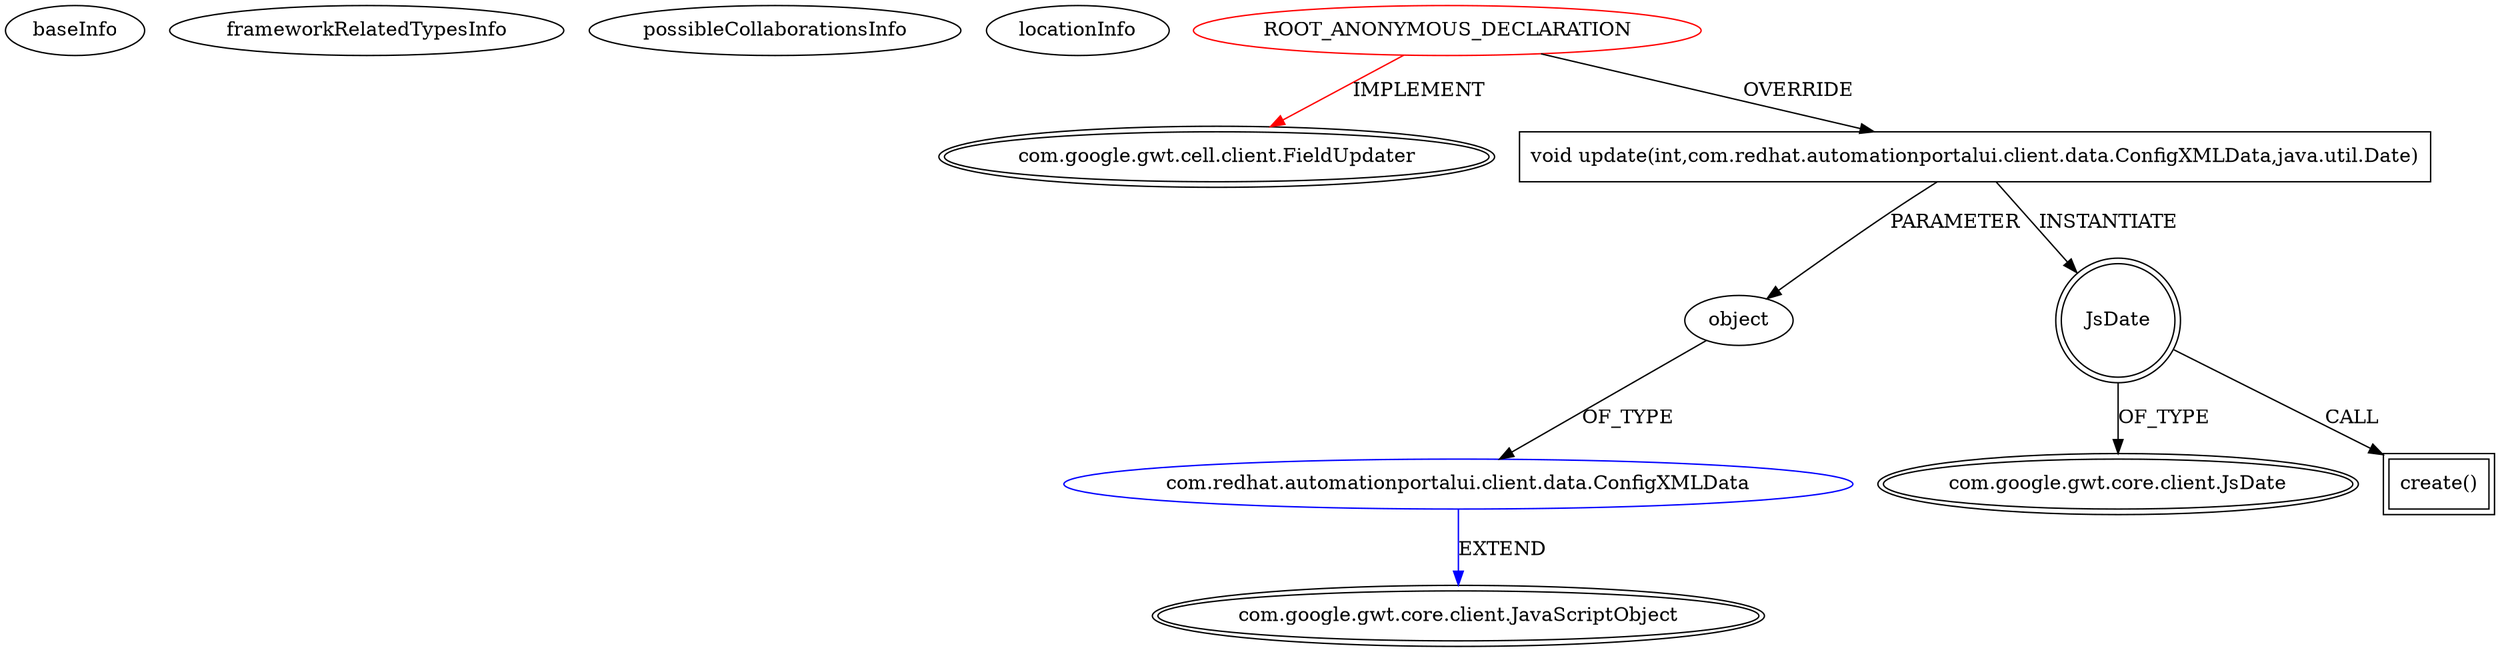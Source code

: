 digraph {
baseInfo[graphId=3729,category="extension_graph",isAnonymous=true,possibleRelation=true]
frameworkRelatedTypesInfo[0="com.google.gwt.cell.client.FieldUpdater"]
possibleCollaborationsInfo[0="3729~OVERRIDING_METHOD_DECLARATION-PARAMETER_DECLARATION-~com.google.gwt.cell.client.FieldUpdater ~com.google.gwt.core.client.JavaScriptObject ~true~false"]
locationInfo[projectName="mcasperson-Automation-Portal-UI",filePath="/mcasperson-Automation-Portal-UI/Automation-Portal-UI-master/src/com/redhat/automationportalui/client/pav/SVNStatsView.java",contextSignature="void display()",graphId="3729"]
0[label="ROOT_ANONYMOUS_DECLARATION",vertexType="ROOT_ANONYMOUS_DECLARATION",isFrameworkType=false,color=red]
1[label="com.google.gwt.cell.client.FieldUpdater",vertexType="FRAMEWORK_INTERFACE_TYPE",isFrameworkType=true,peripheries=2]
2[label="void update(int,com.redhat.automationportalui.client.data.ConfigXMLData,java.util.Date)",vertexType="OVERRIDING_METHOD_DECLARATION",isFrameworkType=false,shape=box]
3[label="object",vertexType="PARAMETER_DECLARATION",isFrameworkType=false]
4[label="com.redhat.automationportalui.client.data.ConfigXMLData",vertexType="REFERENCE_CLIENT_CLASS_DECLARATION",isFrameworkType=false,color=blue]
5[label="com.google.gwt.core.client.JavaScriptObject",vertexType="FRAMEWORK_CLASS_TYPE",isFrameworkType=true,peripheries=2]
6[label="JsDate",vertexType="VARIABLE_EXPRESION",isFrameworkType=true,peripheries=2,shape=circle]
8[label="com.google.gwt.core.client.JsDate",vertexType="FRAMEWORK_CLASS_TYPE",isFrameworkType=true,peripheries=2]
7[label="create()",vertexType="INSIDE_CALL",isFrameworkType=true,peripheries=2,shape=box]
0->1[label="IMPLEMENT",color=red]
0->2[label="OVERRIDE"]
4->5[label="EXTEND",color=blue]
3->4[label="OF_TYPE"]
2->3[label="PARAMETER"]
2->6[label="INSTANTIATE"]
6->8[label="OF_TYPE"]
6->7[label="CALL"]
}
